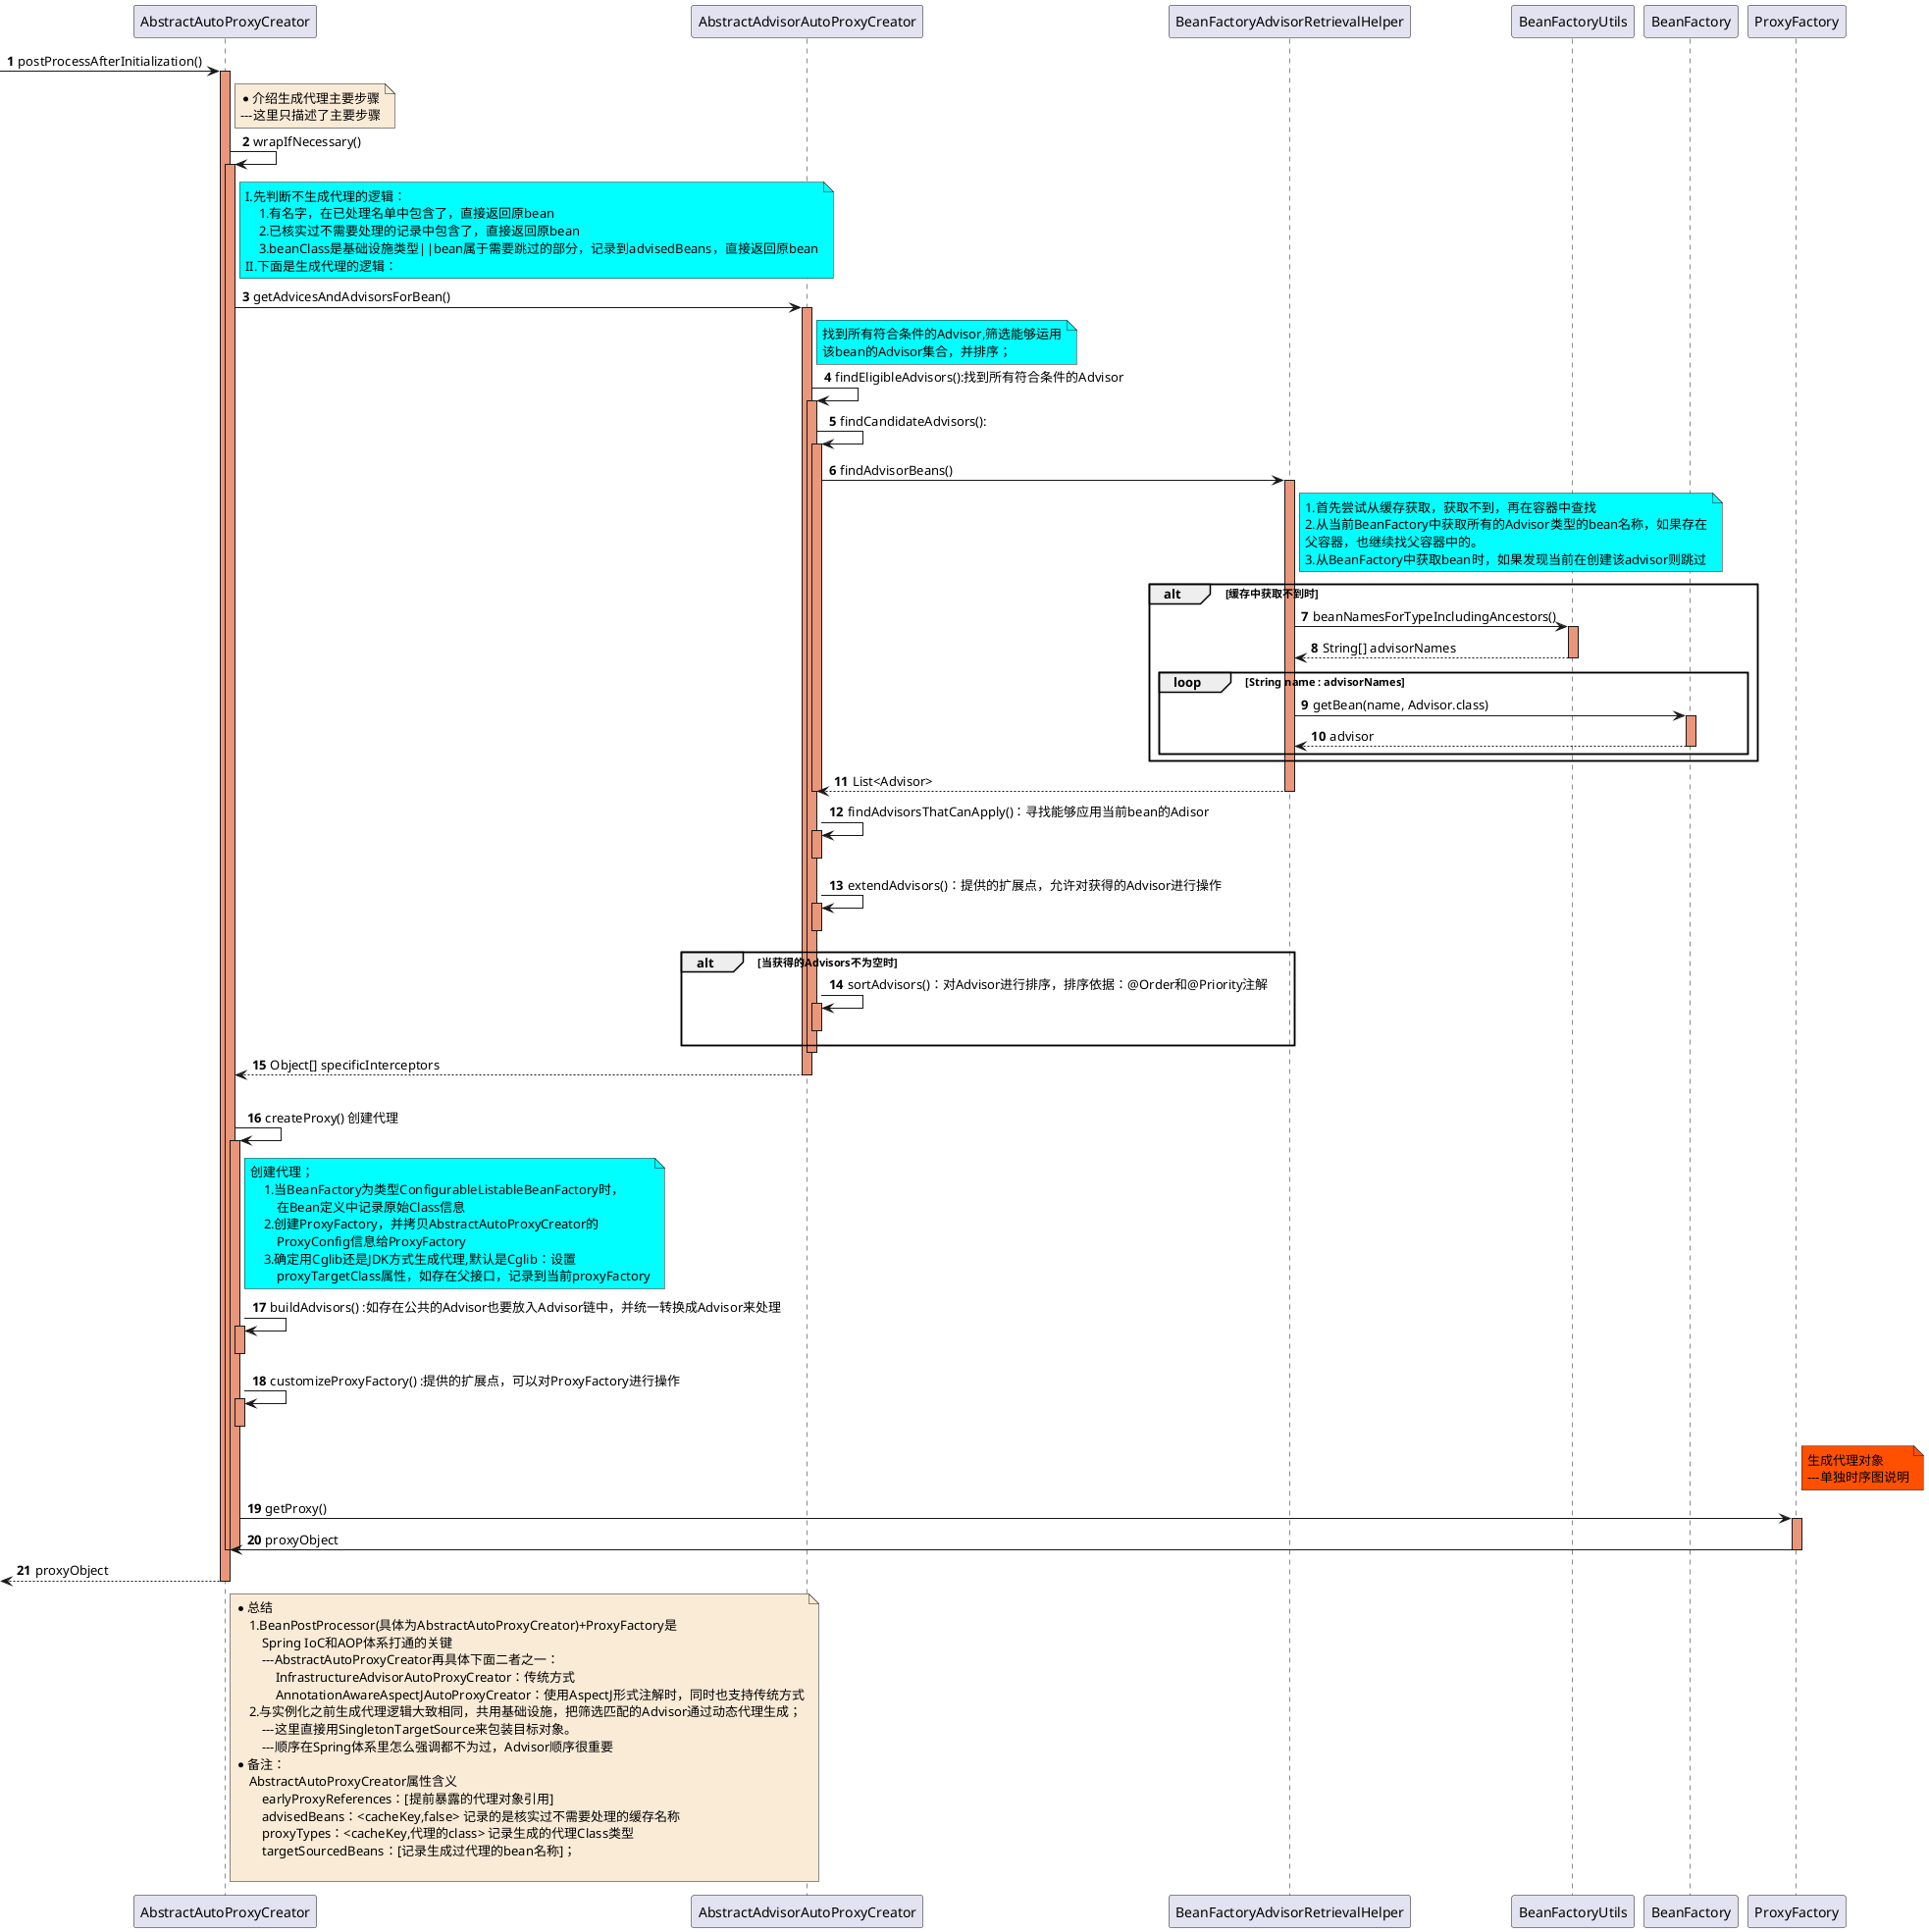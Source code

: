 @startuml

autonumber

->AbstractAutoProxyCreator : postProcessAfterInitialization()
activate AbstractAutoProxyCreator #DarkSalmon
    note right of AbstractAutoProxyCreator #FAEBD7
        *介绍生成代理主要步骤
        ---这里只描述了主要步骤
    end note

    AbstractAutoProxyCreator -> AbstractAutoProxyCreator: wrapIfNecessary()
    activate AbstractAutoProxyCreator #DarkSalmon

        note right of AbstractAutoProxyCreator #aqua
            I.先判断不生成代理的逻辑：
                1.有名字，在已处理名单中包含了，直接返回原bean
                2.已核实过不需要处理的记录中包含了，直接返回原bean
                3.beanClass是基础设施类型||bean属于需要跳过的部分，记录到advisedBeans，直接返回原bean
            II.下面是生成代理的逻辑：
        end note
        AbstractAutoProxyCreator->AbstractAdvisorAutoProxyCreator : getAdvicesAndAdvisorsForBean()
        activate AbstractAdvisorAutoProxyCreator #DarkSalmon

            note right of AbstractAdvisorAutoProxyCreator #aqua
                找到所有符合条件的Advisor,筛选能够运用
                该bean的Advisor集合，并排序；
            end note

            AbstractAdvisorAutoProxyCreator->AbstractAdvisorAutoProxyCreator : findEligibleAdvisors():找到所有符合条件的Advisor
            activate AbstractAdvisorAutoProxyCreator #DarkSalmon

                AbstractAdvisorAutoProxyCreator->AbstractAdvisorAutoProxyCreator : findCandidateAdvisors():
                activate AbstractAdvisorAutoProxyCreator #DarkSalmon

                    AbstractAdvisorAutoProxyCreator->BeanFactoryAdvisorRetrievalHelper : findAdvisorBeans()
                    activate BeanFactoryAdvisorRetrievalHelper #DarkSalmon
                         note right of BeanFactoryAdvisorRetrievalHelper #aqua
                             1.首先尝试从缓存获取，获取不到，再在容器中查找
                             2.从当前BeanFactory中获取所有的Advisor类型的bean名称，如果存在
                             父容器，也继续找父容器中的。
                             3.从BeanFactory中获取bean时，如果发现当前在创建该advisor则跳过
                         end note
                         alt 缓存中获取不到时
                            BeanFactoryAdvisorRetrievalHelper -> BeanFactoryUtils : beanNamesForTypeIncludingAncestors()
                            activate BeanFactoryUtils #DarkSalmon
                            BeanFactoryUtils-->BeanFactoryAdvisorRetrievalHelper : String[] advisorNames
                            deactivate BeanFactoryUtils

                            loop String name : advisorNames
                                BeanFactoryAdvisorRetrievalHelper ->BeanFactory : getBean(name, Advisor.class)
                                activate BeanFactory #DarkSalmon
                                BeanFactory-->BeanFactoryAdvisorRetrievalHelper : advisor
                                deactivate BeanFactory
                            end
                         end
                    BeanFactoryAdvisorRetrievalHelper -->AbstractAdvisorAutoProxyCreator : List<Advisor>
                    deactivate BeanFactoryAdvisorRetrievalHelper

                deactivate AbstractAdvisorAutoProxyCreator

                AbstractAdvisorAutoProxyCreator->AbstractAdvisorAutoProxyCreator : findAdvisorsThatCanApply()：寻找能够应用当前bean的Adisor
                activate AbstractAdvisorAutoProxyCreator #DarkSalmon
                deactivate AbstractAdvisorAutoProxyCreator

                AbstractAdvisorAutoProxyCreator->AbstractAdvisorAutoProxyCreator : extendAdvisors()：提供的扩展点，允许对获得的Advisor进行操作
                activate AbstractAdvisorAutoProxyCreator #DarkSalmon
                deactivate AbstractAdvisorAutoProxyCreator

                alt 当获得的Advisors不为空时
                    AbstractAdvisorAutoProxyCreator->AbstractAdvisorAutoProxyCreator : sortAdvisors()：对Advisor进行排序，排序依据：@Order和@Priority注解
                    activate AbstractAdvisorAutoProxyCreator #DarkSalmon
                    deactivate AbstractAdvisorAutoProxyCreator
                end

            deactivate AbstractAdvisorAutoProxyCreator

        AbstractAdvisorAutoProxyCreator --> AbstractAutoProxyCreator : Object[] specificInterceptors
        deactivate AbstractAdvisorAutoProxyCreator

        alt
        AbstractAutoProxyCreator->AbstractAutoProxyCreator : createProxy() 创建代理
        activate AbstractAutoProxyCreator #DarkSalmon

            note right of AbstractAutoProxyCreator #aqua
                创建代理；
                    1.当BeanFactory为类型ConfigurableListableBeanFactory时，
                        在Bean定义中记录原始Class信息
                    2.创建ProxyFactory，并拷贝AbstractAutoProxyCreator的
                        ProxyConfig信息给ProxyFactory
                    3.确定用Cglib还是JDK方式生成代理,默认是Cglib：设置
                        proxyTargetClass属性，如存在父接口，记录到当前proxyFactory
            end note

            AbstractAutoProxyCreator->AbstractAutoProxyCreator : buildAdvisors() :如存在公共的Advisor也要放入Advisor链中，并统一转换成Advisor来处理
            activate AbstractAutoProxyCreator #DarkSalmon
            deactivate AbstractAutoProxyCreator

            AbstractAutoProxyCreator->AbstractAutoProxyCreator : customizeProxyFactory() :提供的扩展点，可以对ProxyFactory进行操作
            activate AbstractAutoProxyCreator #DarkSalmon
            deactivate AbstractAutoProxyCreator


            note right of ProxyFactory #FF5000
               生成代理对象
               ---单独时序图说明
            end note
            AbstractAutoProxyCreator ->ProxyFactory :getProxy()
            activate ProxyFactory #DarkSalmon
            ProxyFactory ->AbstractAutoProxyCreator :proxyObject
            deactivate ProxyFactory

        deactivate AbstractAutoProxyCreator

    deactivate AbstractAutoProxyCreator



<--AbstractAutoProxyCreator : proxyObject
deactivate AbstractAutoProxyCreator
    note right of AbstractAutoProxyCreator #FAEBD7
        *总结
            1.BeanPostProcessor(具体为AbstractAutoProxyCreator)+ProxyFactory是
                Spring IoC和AOP体系打通的关键
                ---AbstractAutoProxyCreator再具体下面二者之一：
                    InfrastructureAdvisorAutoProxyCreator：传统方式
                    AnnotationAwareAspectJAutoProxyCreator：使用AspectJ形式注解时，同时也支持传统方式
            2.与实例化之前生成代理逻辑大致相同，共用基础设施，把筛选匹配的Advisor通过动态代理生成；
                ---这里直接用SingletonTargetSource来包装目标对象。
                ---顺序在Spring体系里怎么强调都不为过，Advisor顺序很重要
        *备注：
            AbstractAutoProxyCreator属性含义
                earlyProxyReferences：[提前暴露的代理对象引用]
                advisedBeans：<cacheKey,false> 记录的是核实过不需要处理的缓存名称
                proxyTypes：<cacheKey,代理的class> 记录生成的代理Class类型
                targetSourcedBeans：[记录生成过代理的bean名称]；

    end note

@enduml